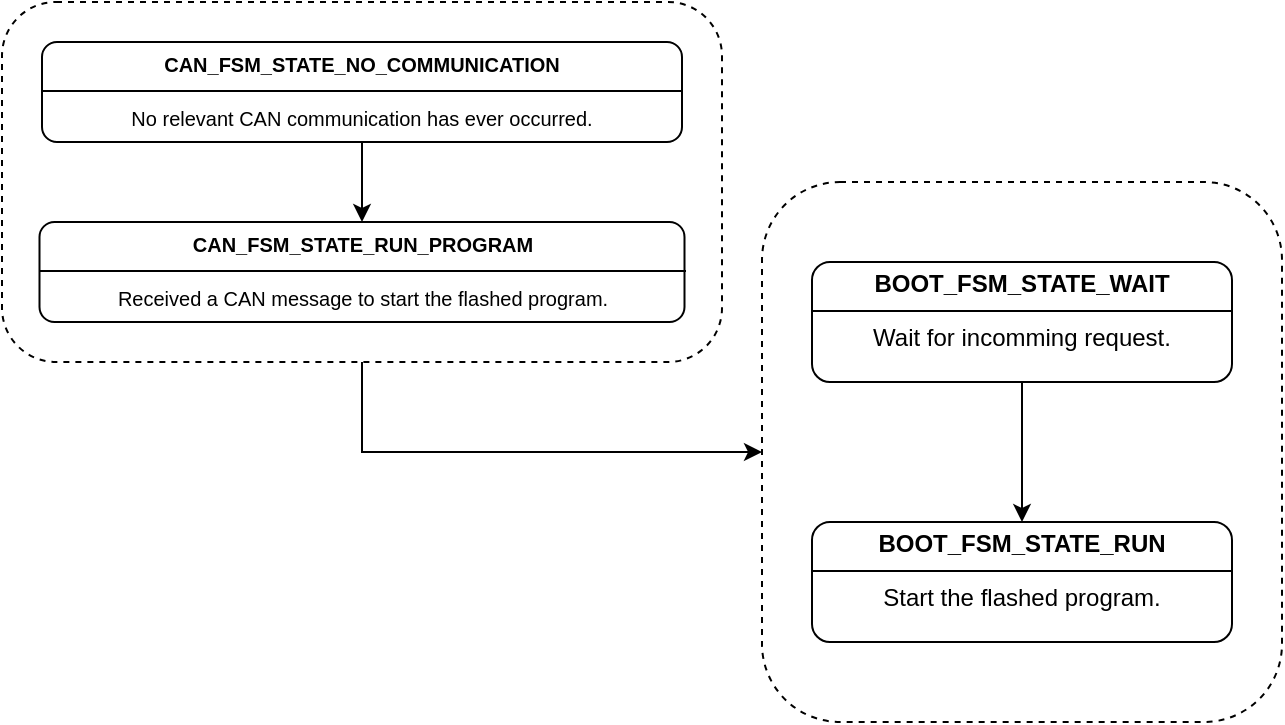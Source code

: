 <mxfile version="25.0.2">
  <diagram name="Page-1" id="UfMNDLYt9o3mBzfTDNnO">
    <mxGraphModel dx="1434" dy="956" grid="1" gridSize="10" guides="1" tooltips="1" connect="1" arrows="1" fold="1" page="1" pageScale="1" pageWidth="850" pageHeight="1100" math="0" shadow="0">
      <root>
        <mxCell id="0" />
        <mxCell id="1" parent="0" />
        <mxCell id="aXQApXZ2HDZc8CrU7FAu-14" value="" style="rounded=1;whiteSpace=wrap;html=1;dashed=1;" parent="1" vertex="1">
          <mxGeometry x="480" y="130" width="260" height="270" as="geometry" />
        </mxCell>
        <mxCell id="aXQApXZ2HDZc8CrU7FAu-24" style="edgeStyle=orthogonalEdgeStyle;rounded=0;orthogonalLoop=1;jettySize=auto;html=1;exitX=0.5;exitY=1;exitDx=0;exitDy=0;" parent="1" source="aXQApXZ2HDZc8CrU7FAu-13" target="aXQApXZ2HDZc8CrU7FAu-14" edge="1">
          <mxGeometry relative="1" as="geometry" />
        </mxCell>
        <mxCell id="aXQApXZ2HDZc8CrU7FAu-13" value="" style="rounded=1;whiteSpace=wrap;html=1;dashed=1;" parent="1" vertex="1">
          <mxGeometry x="100" y="40" width="360" height="180" as="geometry" />
        </mxCell>
        <mxCell id="aXQApXZ2HDZc8CrU7FAu-3" value="&lt;p style=&quot;margin:0px;margin-top:4px;text-align:center;&quot;&gt;&lt;font style=&quot;&quot;&gt;&lt;span style=&quot;font-size: 10px;&quot;&gt;&lt;b&gt;CAN_FSM_STATE_RUN_PROGRAM&lt;/b&gt;&lt;/span&gt;&lt;br&gt;&lt;/font&gt;&lt;/p&gt;&lt;hr size=&quot;1&quot; style=&quot;border-style:solid;&quot;&gt;&lt;div style=&quot;text-align: center; height: 2px;&quot;&gt;&lt;font style=&quot;font-size: 10px;&quot;&gt;Received a CAN message to start the flashed program.&lt;/font&gt;&lt;/div&gt;" style="verticalAlign=top;align=left;overflow=fill;html=1;whiteSpace=wrap;rounded=1;" parent="1" vertex="1">
          <mxGeometry x="118.75" y="150" width="322.5" height="50" as="geometry" />
        </mxCell>
        <mxCell id="aXQApXZ2HDZc8CrU7FAu-10" style="edgeStyle=orthogonalEdgeStyle;rounded=0;orthogonalLoop=1;jettySize=auto;html=1;exitX=0.5;exitY=1;exitDx=0;exitDy=0;entryX=0.5;entryY=0;entryDx=0;entryDy=0;" parent="1" source="aXQApXZ2HDZc8CrU7FAu-4" target="aXQApXZ2HDZc8CrU7FAu-3" edge="1">
          <mxGeometry relative="1" as="geometry" />
        </mxCell>
        <mxCell id="aXQApXZ2HDZc8CrU7FAu-4" value="&lt;p style=&quot;margin:0px;margin-top:4px;text-align:center;&quot;&gt;&lt;font style=&quot;font-size: 10px;&quot;&gt;&lt;b style=&quot;&quot;&gt;CAN_FSM_STATE_NO_COMMUNICATION&lt;/b&gt;&lt;br&gt;&lt;/font&gt;&lt;/p&gt;&lt;hr size=&quot;1&quot; style=&quot;border-style:solid;&quot;&gt;&lt;div style=&quot;text-align: center; height: 2px;&quot;&gt;&lt;font style=&quot;font-size: 10px;&quot;&gt;No relevant CAN communication has ever occurred.&lt;/font&gt;&lt;/div&gt;" style="verticalAlign=top;align=left;overflow=fill;html=1;whiteSpace=wrap;rounded=1;" parent="1" vertex="1">
          <mxGeometry x="120" y="60" width="320" height="50" as="geometry" />
        </mxCell>
        <mxCell id="aXQApXZ2HDZc8CrU7FAu-25" style="edgeStyle=orthogonalEdgeStyle;rounded=0;orthogonalLoop=1;jettySize=auto;html=1;exitX=0.5;exitY=1;exitDx=0;exitDy=0;entryX=0.5;entryY=0;entryDx=0;entryDy=0;" parent="1" source="aXQApXZ2HDZc8CrU7FAu-5" target="aXQApXZ2HDZc8CrU7FAu-6" edge="1">
          <mxGeometry relative="1" as="geometry" />
        </mxCell>
        <mxCell id="aXQApXZ2HDZc8CrU7FAu-5" value="&lt;p style=&quot;margin:0px;margin-top:4px;text-align:center;&quot;&gt;&lt;b&gt;BOOT_FSM_STATE_WAIT&lt;/b&gt;&lt;br&gt;&lt;/p&gt;&lt;hr size=&quot;1&quot; style=&quot;border-style:solid;&quot;&gt;&lt;div style=&quot;text-align: center; height: 2px;&quot;&gt;Wait for incomming request.&lt;/div&gt;" style="verticalAlign=top;align=left;overflow=fill;html=1;whiteSpace=wrap;rounded=1;" parent="1" vertex="1">
          <mxGeometry x="505" y="170" width="210" height="60" as="geometry" />
        </mxCell>
        <mxCell id="aXQApXZ2HDZc8CrU7FAu-6" value="&lt;p style=&quot;margin:0px;margin-top:4px;text-align:center;&quot;&gt;&lt;b&gt;BOOT_FSM_STATE_RUN&lt;/b&gt;&lt;br&gt;&lt;/p&gt;&lt;hr size=&quot;1&quot; style=&quot;border-style:solid;&quot;&gt;&lt;div style=&quot;text-align: center; height: 2px;&quot;&gt;Start the flashed program.&lt;/div&gt;" style="verticalAlign=top;align=left;overflow=fill;html=1;whiteSpace=wrap;rounded=1;" parent="1" vertex="1">
          <mxGeometry x="505" y="300" width="210" height="60" as="geometry" />
        </mxCell>
      </root>
    </mxGraphModel>
  </diagram>
</mxfile>
